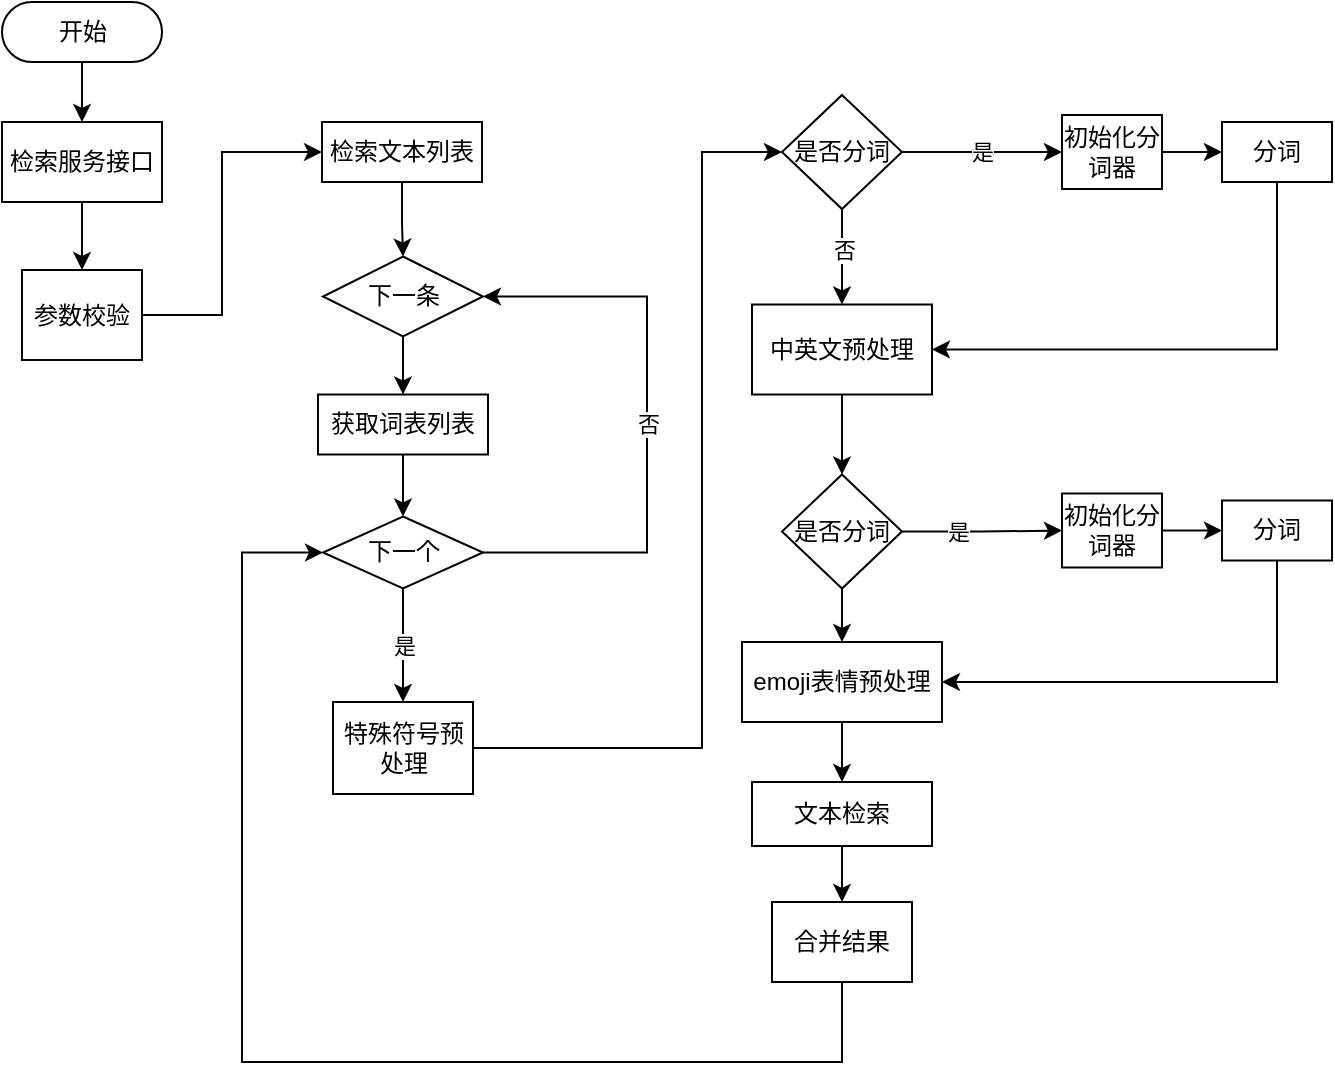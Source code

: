 <mxfile version="14.4.8" type="github">
  <diagram id="mbQ9IjTNfm52Ap1all6l" name="第 1 页">
    <mxGraphModel dx="1026" dy="457" grid="1" gridSize="10" guides="1" tooltips="1" connect="1" arrows="1" fold="1" page="1" pageScale="1" pageWidth="827" pageHeight="1169" math="0" shadow="0">
      <root>
        <mxCell id="0" />
        <mxCell id="1" parent="0" />
        <mxCell id="Eq01VTuJmpYzrv-peyJT-3" style="edgeStyle=orthogonalEdgeStyle;rounded=0;orthogonalLoop=1;jettySize=auto;html=1;entryX=0.5;entryY=0;entryDx=0;entryDy=0;" edge="1" parent="1" source="Eq01VTuJmpYzrv-peyJT-1" target="Eq01VTuJmpYzrv-peyJT-2">
          <mxGeometry relative="1" as="geometry" />
        </mxCell>
        <mxCell id="Eq01VTuJmpYzrv-peyJT-1" value="开始" style="html=1;dashed=0;whitespace=wrap;shape=mxgraph.dfd.start" vertex="1" parent="1">
          <mxGeometry x="100" y="160" width="80" height="30" as="geometry" />
        </mxCell>
        <mxCell id="Eq01VTuJmpYzrv-peyJT-5" value="" style="edgeStyle=orthogonalEdgeStyle;rounded=0;orthogonalLoop=1;jettySize=auto;html=1;" edge="1" parent="1" source="Eq01VTuJmpYzrv-peyJT-2" target="Eq01VTuJmpYzrv-peyJT-4">
          <mxGeometry relative="1" as="geometry" />
        </mxCell>
        <mxCell id="Eq01VTuJmpYzrv-peyJT-2" value="检索服务接口" style="rounded=0;whiteSpace=wrap;html=1;" vertex="1" parent="1">
          <mxGeometry x="100" y="220" width="80" height="40" as="geometry" />
        </mxCell>
        <mxCell id="Eq01VTuJmpYzrv-peyJT-13" value="" style="edgeStyle=orthogonalEdgeStyle;rounded=0;orthogonalLoop=1;jettySize=auto;html=1;" edge="1" parent="1" source="Eq01VTuJmpYzrv-peyJT-4" target="Eq01VTuJmpYzrv-peyJT-12">
          <mxGeometry relative="1" as="geometry">
            <Array as="points">
              <mxPoint x="210" y="317" />
              <mxPoint x="210" y="235" />
            </Array>
          </mxGeometry>
        </mxCell>
        <mxCell id="Eq01VTuJmpYzrv-peyJT-4" value="参数校验" style="whiteSpace=wrap;html=1;rounded=0;" vertex="1" parent="1">
          <mxGeometry x="110" y="294" width="60" height="45" as="geometry" />
        </mxCell>
        <mxCell id="Eq01VTuJmpYzrv-peyJT-9" value="" style="edgeStyle=orthogonalEdgeStyle;rounded=0;orthogonalLoop=1;jettySize=auto;html=1;exitX=0.5;exitY=1;exitDx=0;exitDy=0;" edge="1" parent="1" source="Eq01VTuJmpYzrv-peyJT-6" target="Eq01VTuJmpYzrv-peyJT-8">
          <mxGeometry relative="1" as="geometry">
            <mxPoint x="302.5" y="326.25" as="sourcePoint" />
          </mxGeometry>
        </mxCell>
        <mxCell id="Eq01VTuJmpYzrv-peyJT-6" value="下一条" style="rhombus;whiteSpace=wrap;html=1;rounded=0;" vertex="1" parent="1">
          <mxGeometry x="260.5" y="287.25" width="80" height="40" as="geometry" />
        </mxCell>
        <mxCell id="Eq01VTuJmpYzrv-peyJT-11" value="" style="edgeStyle=orthogonalEdgeStyle;rounded=0;orthogonalLoop=1;jettySize=auto;html=1;" edge="1" parent="1" source="Eq01VTuJmpYzrv-peyJT-8" target="Eq01VTuJmpYzrv-peyJT-10">
          <mxGeometry relative="1" as="geometry" />
        </mxCell>
        <mxCell id="Eq01VTuJmpYzrv-peyJT-8" value="获取词表列表" style="whiteSpace=wrap;html=1;rounded=0;" vertex="1" parent="1">
          <mxGeometry x="258" y="356.25" width="85" height="30" as="geometry" />
        </mxCell>
        <mxCell id="Eq01VTuJmpYzrv-peyJT-16" value="" style="edgeStyle=orthogonalEdgeStyle;rounded=0;orthogonalLoop=1;jettySize=auto;html=1;" edge="1" parent="1" source="Eq01VTuJmpYzrv-peyJT-10" target="Eq01VTuJmpYzrv-peyJT-15">
          <mxGeometry relative="1" as="geometry" />
        </mxCell>
        <mxCell id="Eq01VTuJmpYzrv-peyJT-47" value="是" style="edgeLabel;html=1;align=center;verticalAlign=middle;resizable=0;points=[];" vertex="1" connectable="0" parent="Eq01VTuJmpYzrv-peyJT-16">
          <mxGeometry relative="1" as="geometry">
            <mxPoint as="offset" />
          </mxGeometry>
        </mxCell>
        <mxCell id="Eq01VTuJmpYzrv-peyJT-48" value="否" style="edgeStyle=orthogonalEdgeStyle;rounded=0;orthogonalLoop=1;jettySize=auto;html=1;entryX=1;entryY=0.5;entryDx=0;entryDy=0;" edge="1" parent="1" source="Eq01VTuJmpYzrv-peyJT-10" target="Eq01VTuJmpYzrv-peyJT-6">
          <mxGeometry relative="1" as="geometry">
            <Array as="points">
              <mxPoint x="422.5" y="435.25" />
              <mxPoint x="422.5" y="307.25" />
            </Array>
          </mxGeometry>
        </mxCell>
        <mxCell id="Eq01VTuJmpYzrv-peyJT-10" value="下一个" style="rhombus;whiteSpace=wrap;html=1;rounded=0;" vertex="1" parent="1">
          <mxGeometry x="260.5" y="417.25" width="80" height="36" as="geometry" />
        </mxCell>
        <mxCell id="Eq01VTuJmpYzrv-peyJT-14" style="edgeStyle=orthogonalEdgeStyle;rounded=0;orthogonalLoop=1;jettySize=auto;html=1;entryX=0.5;entryY=0;entryDx=0;entryDy=0;" edge="1" parent="1" source="Eq01VTuJmpYzrv-peyJT-12" target="Eq01VTuJmpYzrv-peyJT-6">
          <mxGeometry relative="1" as="geometry" />
        </mxCell>
        <mxCell id="Eq01VTuJmpYzrv-peyJT-12" value="检索文本列表" style="whiteSpace=wrap;html=1;rounded=0;" vertex="1" parent="1">
          <mxGeometry x="260" y="220" width="80" height="30" as="geometry" />
        </mxCell>
        <mxCell id="Eq01VTuJmpYzrv-peyJT-24" value="" style="edgeStyle=orthogonalEdgeStyle;rounded=0;orthogonalLoop=1;jettySize=auto;html=1;entryX=0;entryY=0.5;entryDx=0;entryDy=0;" edge="1" parent="1" source="Eq01VTuJmpYzrv-peyJT-15" target="Eq01VTuJmpYzrv-peyJT-23">
          <mxGeometry relative="1" as="geometry">
            <Array as="points">
              <mxPoint x="450" y="533" />
              <mxPoint x="450" y="235" />
            </Array>
          </mxGeometry>
        </mxCell>
        <mxCell id="Eq01VTuJmpYzrv-peyJT-15" value="特殊符号预处理" style="whiteSpace=wrap;html=1;rounded=0;" vertex="1" parent="1">
          <mxGeometry x="265.5" y="510" width="70" height="46" as="geometry" />
        </mxCell>
        <mxCell id="Eq01VTuJmpYzrv-peyJT-36" style="edgeStyle=orthogonalEdgeStyle;rounded=0;orthogonalLoop=1;jettySize=auto;html=1;" edge="1" parent="1" source="Eq01VTuJmpYzrv-peyJT-17" target="Eq01VTuJmpYzrv-peyJT-32">
          <mxGeometry relative="1" as="geometry" />
        </mxCell>
        <mxCell id="Eq01VTuJmpYzrv-peyJT-17" value="中英文预处理" style="whiteSpace=wrap;html=1;rounded=0;" vertex="1" parent="1">
          <mxGeometry x="475" y="311.25" width="90" height="45" as="geometry" />
        </mxCell>
        <mxCell id="Eq01VTuJmpYzrv-peyJT-43" value="" style="edgeStyle=orthogonalEdgeStyle;rounded=0;orthogonalLoop=1;jettySize=auto;html=1;" edge="1" parent="1" source="Eq01VTuJmpYzrv-peyJT-19" target="Eq01VTuJmpYzrv-peyJT-42">
          <mxGeometry relative="1" as="geometry" />
        </mxCell>
        <mxCell id="Eq01VTuJmpYzrv-peyJT-19" value="emoji表情预处理" style="whiteSpace=wrap;html=1;rounded=0;" vertex="1" parent="1">
          <mxGeometry x="470" y="480" width="100" height="40" as="geometry" />
        </mxCell>
        <mxCell id="Eq01VTuJmpYzrv-peyJT-26" value="是" style="edgeStyle=orthogonalEdgeStyle;rounded=0;orthogonalLoop=1;jettySize=auto;html=1;" edge="1" parent="1" source="Eq01VTuJmpYzrv-peyJT-23" target="Eq01VTuJmpYzrv-peyJT-25">
          <mxGeometry relative="1" as="geometry" />
        </mxCell>
        <mxCell id="Eq01VTuJmpYzrv-peyJT-29" style="edgeStyle=orthogonalEdgeStyle;rounded=0;orthogonalLoop=1;jettySize=auto;html=1;exitX=0.5;exitY=1;exitDx=0;exitDy=0;entryX=0.5;entryY=0;entryDx=0;entryDy=0;" edge="1" parent="1" source="Eq01VTuJmpYzrv-peyJT-23" target="Eq01VTuJmpYzrv-peyJT-17">
          <mxGeometry relative="1" as="geometry">
            <mxPoint x="530" y="570" as="sourcePoint" />
            <mxPoint x="580" y="290" as="targetPoint" />
            <Array as="points" />
          </mxGeometry>
        </mxCell>
        <mxCell id="Eq01VTuJmpYzrv-peyJT-30" value="否" style="edgeLabel;html=1;align=center;verticalAlign=middle;resizable=0;points=[];" vertex="1" connectable="0" parent="Eq01VTuJmpYzrv-peyJT-29">
          <mxGeometry x="-0.135" relative="1" as="geometry">
            <mxPoint x="1" as="offset" />
          </mxGeometry>
        </mxCell>
        <mxCell id="Eq01VTuJmpYzrv-peyJT-23" value="是否分词" style="rhombus;whiteSpace=wrap;html=1;rounded=0;" vertex="1" parent="1">
          <mxGeometry x="490" y="206.5" width="60" height="57" as="geometry" />
        </mxCell>
        <mxCell id="Eq01VTuJmpYzrv-peyJT-28" value="" style="edgeStyle=orthogonalEdgeStyle;rounded=0;orthogonalLoop=1;jettySize=auto;html=1;" edge="1" parent="1" source="Eq01VTuJmpYzrv-peyJT-25" target="Eq01VTuJmpYzrv-peyJT-27">
          <mxGeometry relative="1" as="geometry" />
        </mxCell>
        <mxCell id="Eq01VTuJmpYzrv-peyJT-25" value="初始化分词器" style="whiteSpace=wrap;html=1;rounded=0;" vertex="1" parent="1">
          <mxGeometry x="630" y="216.5" width="50" height="37" as="geometry" />
        </mxCell>
        <mxCell id="Eq01VTuJmpYzrv-peyJT-35" style="edgeStyle=orthogonalEdgeStyle;rounded=0;orthogonalLoop=1;jettySize=auto;html=1;entryX=1;entryY=0.5;entryDx=0;entryDy=0;" edge="1" parent="1" source="Eq01VTuJmpYzrv-peyJT-27" target="Eq01VTuJmpYzrv-peyJT-17">
          <mxGeometry relative="1" as="geometry">
            <Array as="points">
              <mxPoint x="738" y="334" />
            </Array>
          </mxGeometry>
        </mxCell>
        <mxCell id="Eq01VTuJmpYzrv-peyJT-27" value="分词" style="whiteSpace=wrap;html=1;rounded=0;" vertex="1" parent="1">
          <mxGeometry x="710" y="220" width="55" height="30" as="geometry" />
        </mxCell>
        <mxCell id="Eq01VTuJmpYzrv-peyJT-37" style="edgeStyle=orthogonalEdgeStyle;rounded=0;orthogonalLoop=1;jettySize=auto;html=1;entryX=0;entryY=0.5;entryDx=0;entryDy=0;" edge="1" parent="1" source="Eq01VTuJmpYzrv-peyJT-32" target="Eq01VTuJmpYzrv-peyJT-33">
          <mxGeometry relative="1" as="geometry" />
        </mxCell>
        <mxCell id="Eq01VTuJmpYzrv-peyJT-38" value="是" style="edgeLabel;html=1;align=center;verticalAlign=middle;resizable=0;points=[];" vertex="1" connectable="0" parent="Eq01VTuJmpYzrv-peyJT-37">
          <mxGeometry x="-0.309" relative="1" as="geometry">
            <mxPoint as="offset" />
          </mxGeometry>
        </mxCell>
        <mxCell id="Eq01VTuJmpYzrv-peyJT-49" style="edgeStyle=orthogonalEdgeStyle;rounded=0;orthogonalLoop=1;jettySize=auto;html=1;entryX=0.5;entryY=0;entryDx=0;entryDy=0;" edge="1" parent="1" source="Eq01VTuJmpYzrv-peyJT-32" target="Eq01VTuJmpYzrv-peyJT-19">
          <mxGeometry relative="1" as="geometry" />
        </mxCell>
        <mxCell id="Eq01VTuJmpYzrv-peyJT-32" value="是否分词" style="rhombus;whiteSpace=wrap;html=1;rounded=0;" vertex="1" parent="1">
          <mxGeometry x="490" y="396.25" width="60" height="57" as="geometry" />
        </mxCell>
        <mxCell id="Eq01VTuJmpYzrv-peyJT-39" style="edgeStyle=orthogonalEdgeStyle;rounded=0;orthogonalLoop=1;jettySize=auto;html=1;entryX=0;entryY=0.5;entryDx=0;entryDy=0;" edge="1" parent="1" source="Eq01VTuJmpYzrv-peyJT-33" target="Eq01VTuJmpYzrv-peyJT-34">
          <mxGeometry relative="1" as="geometry" />
        </mxCell>
        <mxCell id="Eq01VTuJmpYzrv-peyJT-33" value="初始化分词器" style="whiteSpace=wrap;html=1;rounded=0;" vertex="1" parent="1">
          <mxGeometry x="630" y="405.75" width="50" height="37" as="geometry" />
        </mxCell>
        <mxCell id="Eq01VTuJmpYzrv-peyJT-40" style="edgeStyle=orthogonalEdgeStyle;rounded=0;orthogonalLoop=1;jettySize=auto;html=1;entryX=1;entryY=0.5;entryDx=0;entryDy=0;" edge="1" parent="1" source="Eq01VTuJmpYzrv-peyJT-34" target="Eq01VTuJmpYzrv-peyJT-19">
          <mxGeometry relative="1" as="geometry">
            <Array as="points">
              <mxPoint x="738" y="500" />
            </Array>
          </mxGeometry>
        </mxCell>
        <mxCell id="Eq01VTuJmpYzrv-peyJT-34" value="分词" style="whiteSpace=wrap;html=1;rounded=0;" vertex="1" parent="1">
          <mxGeometry x="710" y="409.25" width="55" height="30" as="geometry" />
        </mxCell>
        <mxCell id="Eq01VTuJmpYzrv-peyJT-45" value="" style="edgeStyle=orthogonalEdgeStyle;rounded=0;orthogonalLoop=1;jettySize=auto;html=1;" edge="1" parent="1" source="Eq01VTuJmpYzrv-peyJT-42" target="Eq01VTuJmpYzrv-peyJT-44">
          <mxGeometry relative="1" as="geometry" />
        </mxCell>
        <mxCell id="Eq01VTuJmpYzrv-peyJT-42" value="文本检索" style="whiteSpace=wrap;html=1;rounded=0;" vertex="1" parent="1">
          <mxGeometry x="475" y="550" width="90" height="32" as="geometry" />
        </mxCell>
        <mxCell id="Eq01VTuJmpYzrv-peyJT-46" style="edgeStyle=orthogonalEdgeStyle;rounded=0;orthogonalLoop=1;jettySize=auto;html=1;entryX=0;entryY=0.5;entryDx=0;entryDy=0;" edge="1" parent="1" source="Eq01VTuJmpYzrv-peyJT-44" target="Eq01VTuJmpYzrv-peyJT-10">
          <mxGeometry relative="1" as="geometry">
            <mxPoint x="70" y="580" as="targetPoint" />
            <Array as="points">
              <mxPoint x="520" y="690" />
              <mxPoint x="220" y="690" />
              <mxPoint x="220" y="435" />
            </Array>
          </mxGeometry>
        </mxCell>
        <mxCell id="Eq01VTuJmpYzrv-peyJT-44" value="合并结果" style="whiteSpace=wrap;html=1;rounded=0;" vertex="1" parent="1">
          <mxGeometry x="485" y="610" width="70" height="40" as="geometry" />
        </mxCell>
      </root>
    </mxGraphModel>
  </diagram>
</mxfile>
